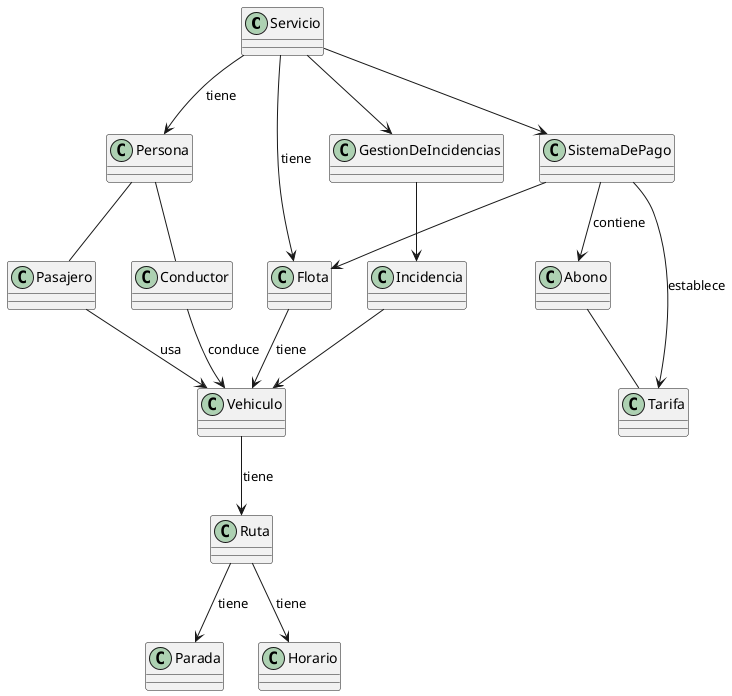 @startuml

class Servicio {
}

class Persona {
}

class Pasajero {
}

class Conductor {
}

class SistemaDePago {
}

class Tarifa {
}

class Abono {
}

class Flota {
}

class Vehiculo {
}

class Ruta {
}

class Parada {
}

class Horario {
}

class GestionDeIncidencias {
}

class Incidencia {
}


Servicio --> Persona : tiene
Servicio --> SistemaDePago 
Servicio --> Flota : tiene
Servicio --> GestionDeIncidencias

Persona -- Pasajero
Persona -- Conductor

Pasajero --> Vehiculo : usa
Conductor --> Vehiculo : conduce

SistemaDePago --> Flota 
SistemaDePago --> Tarifa : establece
SistemaDePago --> Abono : contiene

Abono -- Tarifa

Flota --> Vehiculo : tiene

Vehiculo --> Ruta : tiene

Ruta --> Parada : tiene
Ruta --> Horario : tiene

GestionDeIncidencias --> Incidencia
Incidencia --> Vehiculo

@enduml

